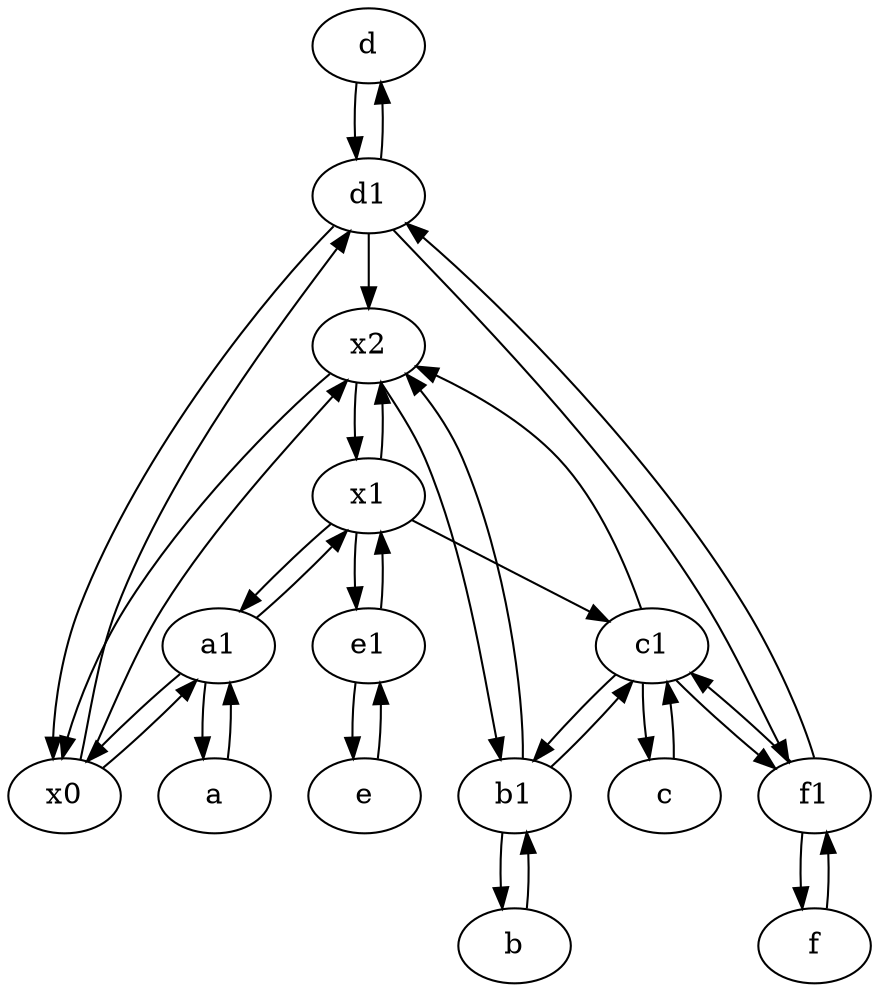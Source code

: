 digraph  {
	d [pos="20,30!"];
	c1 [pos="30,15!"];
	a1 [pos="40,15!"];
	e [pos="30,50!"];
	f [pos="15,45!"];
	x1;
	b1 [pos="45,20!"];
	e1 [pos="25,45!"];
	a [pos="40,10!"];
	d1 [pos="25,30!"];
	x0;
	f1;
	x2;
	b [pos="50,20!"];
	c [pos="20,10!"];
	x1 -> e1;
	b1 -> b;
	c1 -> f1;
	x1 -> c1;
	d -> d1;
	x0 -> a1;
	e1 -> e;
	x2 -> x0;
	c1 -> b1;
	x2 -> b1;
	x1 -> x2;
	a1 -> x1;
	b1 -> c1;
	x0 -> x2;
	e1 -> x1;
	a -> a1;
	d1 -> d;
	b -> b1;
	x2 -> x1;
	x0 -> d1;
	d1 -> x0;
	a1 -> a;
	e -> e1;
	f -> f1;
	d1 -> x2;
	f1 -> c1;
	x1 -> a1;
	c1 -> c;
	c1 -> x2;
	a1 -> x0;
	f1 -> d1;
	d1 -> f1;
	f1 -> f;
	c -> c1;
	b1 -> x2;

	}